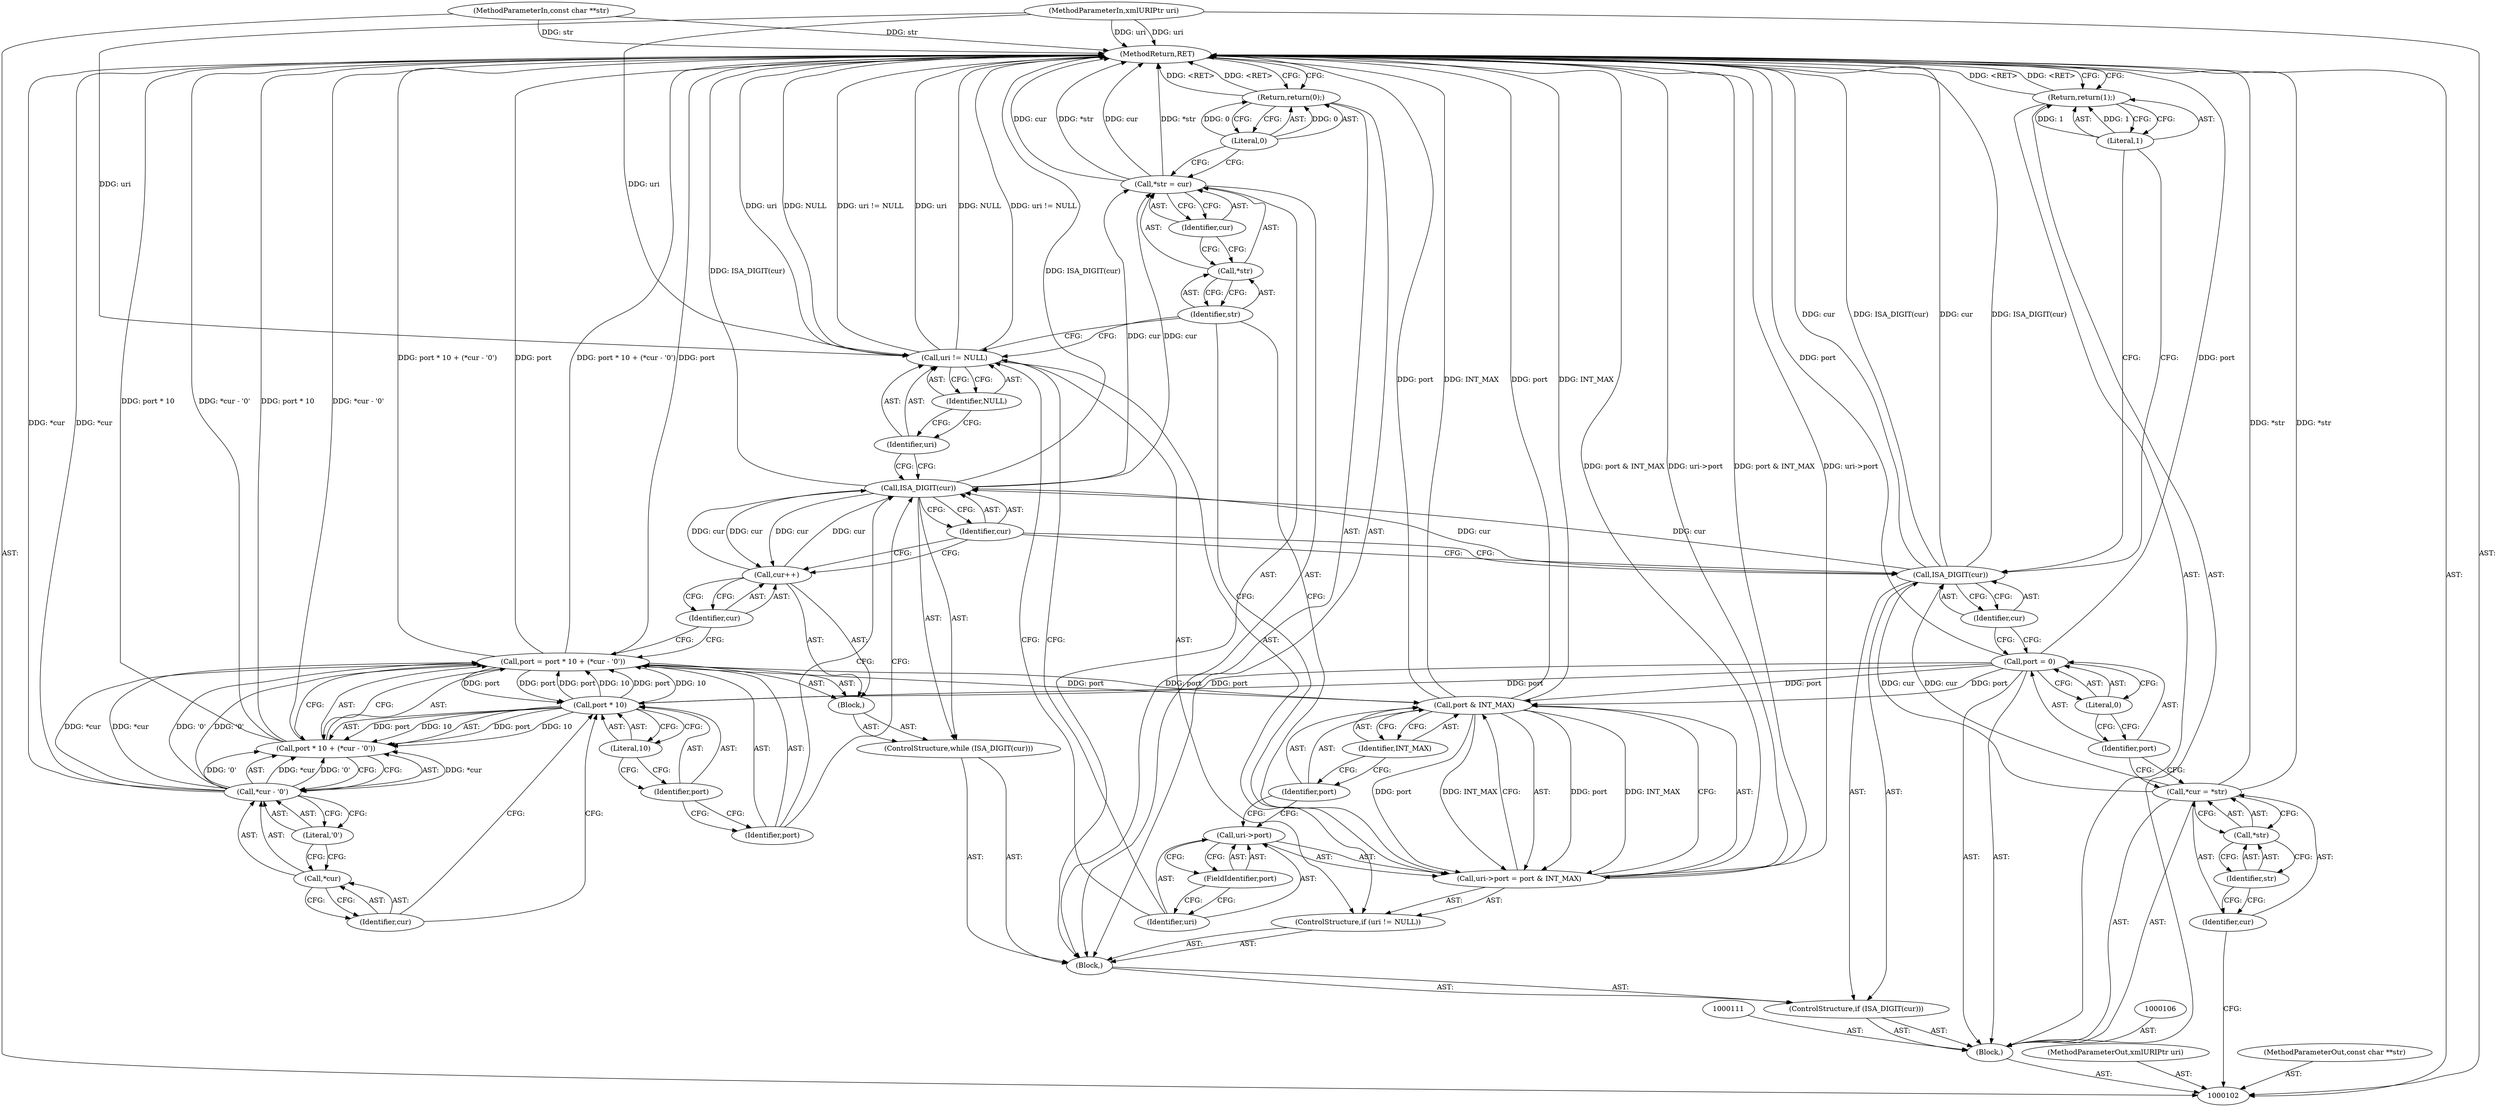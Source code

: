 digraph "1_Android_51e0cb2e5ec18eaf6fb331bc573ff27b743898f4" {
"1000154" [label="(MethodReturn,RET)"];
"1000103" [label="(MethodParameterIn,xmlURIPtr uri)"];
"1000211" [label="(MethodParameterOut,xmlURIPtr uri)"];
"1000104" [label="(MethodParameterIn,const char **str)"];
"1000212" [label="(MethodParameterOut,const char **str)"];
"1000133" [label="(Call,cur++)"];
"1000134" [label="(Identifier,cur)"];
"1000138" [label="(Identifier,NULL)"];
"1000135" [label="(ControlStructure,if (uri != NULL))"];
"1000136" [label="(Call,uri != NULL)"];
"1000137" [label="(Identifier,uri)"];
"1000142" [label="(FieldIdentifier,port)"];
"1000143" [label="(Call,port & INT_MAX)"];
"1000144" [label="(Identifier,port)"];
"1000145" [label="(Identifier,INT_MAX)"];
"1000139" [label="(Call,uri->port = port & INT_MAX)"];
"1000140" [label="(Call,uri->port)"];
"1000141" [label="(Identifier,uri)"];
"1000146" [label="(Call,*str = cur)"];
"1000147" [label="(Call,*str)"];
"1000148" [label="(Identifier,str)"];
"1000149" [label="(Identifier,cur)"];
"1000150" [label="(Return,return(0);)"];
"1000151" [label="(Literal,0)"];
"1000152" [label="(Return,return(1);)"];
"1000153" [label="(Literal,1)"];
"1000105" [label="(Block,)"];
"1000107" [label="(Call,*cur = *str)"];
"1000108" [label="(Identifier,cur)"];
"1000109" [label="(Call,*str)"];
"1000110" [label="(Identifier,str)"];
"1000112" [label="(Call,port = 0)"];
"1000113" [label="(Identifier,port)"];
"1000114" [label="(Literal,0)"];
"1000115" [label="(ControlStructure,if (ISA_DIGIT(cur)))"];
"1000117" [label="(Identifier,cur)"];
"1000118" [label="(Block,)"];
"1000116" [label="(Call,ISA_DIGIT(cur))"];
"1000119" [label="(ControlStructure,while (ISA_DIGIT(cur)))"];
"1000121" [label="(Identifier,cur)"];
"1000122" [label="(Block,)"];
"1000120" [label="(Call,ISA_DIGIT(cur))"];
"1000125" [label="(Call,port * 10 + (*cur - '0'))"];
"1000126" [label="(Call,port * 10)"];
"1000127" [label="(Identifier,port)"];
"1000128" [label="(Literal,10)"];
"1000129" [label="(Call,*cur - '0')"];
"1000130" [label="(Call,*cur)"];
"1000131" [label="(Identifier,cur)"];
"1000132" [label="(Literal,'0')"];
"1000123" [label="(Call,port = port * 10 + (*cur - '0'))"];
"1000124" [label="(Identifier,port)"];
"1000154" -> "1000102"  [label="AST: "];
"1000154" -> "1000150"  [label="CFG: "];
"1000154" -> "1000152"  [label="CFG: "];
"1000152" -> "1000154"  [label="DDG: <RET>"];
"1000150" -> "1000154"  [label="DDG: <RET>"];
"1000116" -> "1000154"  [label="DDG: cur"];
"1000116" -> "1000154"  [label="DDG: ISA_DIGIT(cur)"];
"1000123" -> "1000154"  [label="DDG: port * 10 + (*cur - '0')"];
"1000123" -> "1000154"  [label="DDG: port"];
"1000104" -> "1000154"  [label="DDG: str"];
"1000139" -> "1000154"  [label="DDG: uri->port"];
"1000139" -> "1000154"  [label="DDG: port & INT_MAX"];
"1000146" -> "1000154"  [label="DDG: cur"];
"1000146" -> "1000154"  [label="DDG: *str"];
"1000136" -> "1000154"  [label="DDG: NULL"];
"1000136" -> "1000154"  [label="DDG: uri != NULL"];
"1000136" -> "1000154"  [label="DDG: uri"];
"1000129" -> "1000154"  [label="DDG: *cur"];
"1000125" -> "1000154"  [label="DDG: port * 10"];
"1000125" -> "1000154"  [label="DDG: *cur - '0'"];
"1000103" -> "1000154"  [label="DDG: uri"];
"1000143" -> "1000154"  [label="DDG: port"];
"1000143" -> "1000154"  [label="DDG: INT_MAX"];
"1000112" -> "1000154"  [label="DDG: port"];
"1000120" -> "1000154"  [label="DDG: ISA_DIGIT(cur)"];
"1000107" -> "1000154"  [label="DDG: *str"];
"1000103" -> "1000102"  [label="AST: "];
"1000103" -> "1000154"  [label="DDG: uri"];
"1000103" -> "1000136"  [label="DDG: uri"];
"1000211" -> "1000102"  [label="AST: "];
"1000104" -> "1000102"  [label="AST: "];
"1000104" -> "1000154"  [label="DDG: str"];
"1000212" -> "1000102"  [label="AST: "];
"1000133" -> "1000122"  [label="AST: "];
"1000133" -> "1000134"  [label="CFG: "];
"1000134" -> "1000133"  [label="AST: "];
"1000121" -> "1000133"  [label="CFG: "];
"1000133" -> "1000120"  [label="DDG: cur"];
"1000120" -> "1000133"  [label="DDG: cur"];
"1000134" -> "1000133"  [label="AST: "];
"1000134" -> "1000123"  [label="CFG: "];
"1000133" -> "1000134"  [label="CFG: "];
"1000138" -> "1000136"  [label="AST: "];
"1000138" -> "1000137"  [label="CFG: "];
"1000136" -> "1000138"  [label="CFG: "];
"1000135" -> "1000118"  [label="AST: "];
"1000136" -> "1000135"  [label="AST: "];
"1000139" -> "1000135"  [label="AST: "];
"1000136" -> "1000135"  [label="AST: "];
"1000136" -> "1000138"  [label="CFG: "];
"1000137" -> "1000136"  [label="AST: "];
"1000138" -> "1000136"  [label="AST: "];
"1000141" -> "1000136"  [label="CFG: "];
"1000148" -> "1000136"  [label="CFG: "];
"1000136" -> "1000154"  [label="DDG: NULL"];
"1000136" -> "1000154"  [label="DDG: uri != NULL"];
"1000136" -> "1000154"  [label="DDG: uri"];
"1000103" -> "1000136"  [label="DDG: uri"];
"1000137" -> "1000136"  [label="AST: "];
"1000137" -> "1000120"  [label="CFG: "];
"1000138" -> "1000137"  [label="CFG: "];
"1000142" -> "1000140"  [label="AST: "];
"1000142" -> "1000141"  [label="CFG: "];
"1000140" -> "1000142"  [label="CFG: "];
"1000143" -> "1000139"  [label="AST: "];
"1000143" -> "1000145"  [label="CFG: "];
"1000144" -> "1000143"  [label="AST: "];
"1000145" -> "1000143"  [label="AST: "];
"1000139" -> "1000143"  [label="CFG: "];
"1000143" -> "1000154"  [label="DDG: port"];
"1000143" -> "1000154"  [label="DDG: INT_MAX"];
"1000143" -> "1000139"  [label="DDG: port"];
"1000143" -> "1000139"  [label="DDG: INT_MAX"];
"1000112" -> "1000143"  [label="DDG: port"];
"1000123" -> "1000143"  [label="DDG: port"];
"1000144" -> "1000143"  [label="AST: "];
"1000144" -> "1000140"  [label="CFG: "];
"1000145" -> "1000144"  [label="CFG: "];
"1000145" -> "1000143"  [label="AST: "];
"1000145" -> "1000144"  [label="CFG: "];
"1000143" -> "1000145"  [label="CFG: "];
"1000139" -> "1000135"  [label="AST: "];
"1000139" -> "1000143"  [label="CFG: "];
"1000140" -> "1000139"  [label="AST: "];
"1000143" -> "1000139"  [label="AST: "];
"1000148" -> "1000139"  [label="CFG: "];
"1000139" -> "1000154"  [label="DDG: uri->port"];
"1000139" -> "1000154"  [label="DDG: port & INT_MAX"];
"1000143" -> "1000139"  [label="DDG: port"];
"1000143" -> "1000139"  [label="DDG: INT_MAX"];
"1000140" -> "1000139"  [label="AST: "];
"1000140" -> "1000142"  [label="CFG: "];
"1000141" -> "1000140"  [label="AST: "];
"1000142" -> "1000140"  [label="AST: "];
"1000144" -> "1000140"  [label="CFG: "];
"1000141" -> "1000140"  [label="AST: "];
"1000141" -> "1000136"  [label="CFG: "];
"1000142" -> "1000141"  [label="CFG: "];
"1000146" -> "1000118"  [label="AST: "];
"1000146" -> "1000149"  [label="CFG: "];
"1000147" -> "1000146"  [label="AST: "];
"1000149" -> "1000146"  [label="AST: "];
"1000151" -> "1000146"  [label="CFG: "];
"1000146" -> "1000154"  [label="DDG: cur"];
"1000146" -> "1000154"  [label="DDG: *str"];
"1000120" -> "1000146"  [label="DDG: cur"];
"1000147" -> "1000146"  [label="AST: "];
"1000147" -> "1000148"  [label="CFG: "];
"1000148" -> "1000147"  [label="AST: "];
"1000149" -> "1000147"  [label="CFG: "];
"1000148" -> "1000147"  [label="AST: "];
"1000148" -> "1000139"  [label="CFG: "];
"1000148" -> "1000136"  [label="CFG: "];
"1000147" -> "1000148"  [label="CFG: "];
"1000149" -> "1000146"  [label="AST: "];
"1000149" -> "1000147"  [label="CFG: "];
"1000146" -> "1000149"  [label="CFG: "];
"1000150" -> "1000118"  [label="AST: "];
"1000150" -> "1000151"  [label="CFG: "];
"1000151" -> "1000150"  [label="AST: "];
"1000154" -> "1000150"  [label="CFG: "];
"1000150" -> "1000154"  [label="DDG: <RET>"];
"1000151" -> "1000150"  [label="DDG: 0"];
"1000151" -> "1000150"  [label="AST: "];
"1000151" -> "1000146"  [label="CFG: "];
"1000150" -> "1000151"  [label="CFG: "];
"1000151" -> "1000150"  [label="DDG: 0"];
"1000152" -> "1000105"  [label="AST: "];
"1000152" -> "1000153"  [label="CFG: "];
"1000153" -> "1000152"  [label="AST: "];
"1000154" -> "1000152"  [label="CFG: "];
"1000152" -> "1000154"  [label="DDG: <RET>"];
"1000153" -> "1000152"  [label="DDG: 1"];
"1000153" -> "1000152"  [label="AST: "];
"1000153" -> "1000116"  [label="CFG: "];
"1000152" -> "1000153"  [label="CFG: "];
"1000153" -> "1000152"  [label="DDG: 1"];
"1000105" -> "1000102"  [label="AST: "];
"1000106" -> "1000105"  [label="AST: "];
"1000107" -> "1000105"  [label="AST: "];
"1000111" -> "1000105"  [label="AST: "];
"1000112" -> "1000105"  [label="AST: "];
"1000115" -> "1000105"  [label="AST: "];
"1000152" -> "1000105"  [label="AST: "];
"1000107" -> "1000105"  [label="AST: "];
"1000107" -> "1000109"  [label="CFG: "];
"1000108" -> "1000107"  [label="AST: "];
"1000109" -> "1000107"  [label="AST: "];
"1000113" -> "1000107"  [label="CFG: "];
"1000107" -> "1000154"  [label="DDG: *str"];
"1000107" -> "1000116"  [label="DDG: cur"];
"1000108" -> "1000107"  [label="AST: "];
"1000108" -> "1000102"  [label="CFG: "];
"1000110" -> "1000108"  [label="CFG: "];
"1000109" -> "1000107"  [label="AST: "];
"1000109" -> "1000110"  [label="CFG: "];
"1000110" -> "1000109"  [label="AST: "];
"1000107" -> "1000109"  [label="CFG: "];
"1000110" -> "1000109"  [label="AST: "];
"1000110" -> "1000108"  [label="CFG: "];
"1000109" -> "1000110"  [label="CFG: "];
"1000112" -> "1000105"  [label="AST: "];
"1000112" -> "1000114"  [label="CFG: "];
"1000113" -> "1000112"  [label="AST: "];
"1000114" -> "1000112"  [label="AST: "];
"1000117" -> "1000112"  [label="CFG: "];
"1000112" -> "1000154"  [label="DDG: port"];
"1000112" -> "1000126"  [label="DDG: port"];
"1000112" -> "1000143"  [label="DDG: port"];
"1000113" -> "1000112"  [label="AST: "];
"1000113" -> "1000107"  [label="CFG: "];
"1000114" -> "1000113"  [label="CFG: "];
"1000114" -> "1000112"  [label="AST: "];
"1000114" -> "1000113"  [label="CFG: "];
"1000112" -> "1000114"  [label="CFG: "];
"1000115" -> "1000105"  [label="AST: "];
"1000116" -> "1000115"  [label="AST: "];
"1000118" -> "1000115"  [label="AST: "];
"1000117" -> "1000116"  [label="AST: "];
"1000117" -> "1000112"  [label="CFG: "];
"1000116" -> "1000117"  [label="CFG: "];
"1000118" -> "1000115"  [label="AST: "];
"1000119" -> "1000118"  [label="AST: "];
"1000135" -> "1000118"  [label="AST: "];
"1000146" -> "1000118"  [label="AST: "];
"1000150" -> "1000118"  [label="AST: "];
"1000116" -> "1000115"  [label="AST: "];
"1000116" -> "1000117"  [label="CFG: "];
"1000117" -> "1000116"  [label="AST: "];
"1000121" -> "1000116"  [label="CFG: "];
"1000153" -> "1000116"  [label="CFG: "];
"1000116" -> "1000154"  [label="DDG: cur"];
"1000116" -> "1000154"  [label="DDG: ISA_DIGIT(cur)"];
"1000107" -> "1000116"  [label="DDG: cur"];
"1000116" -> "1000120"  [label="DDG: cur"];
"1000119" -> "1000118"  [label="AST: "];
"1000120" -> "1000119"  [label="AST: "];
"1000122" -> "1000119"  [label="AST: "];
"1000121" -> "1000120"  [label="AST: "];
"1000121" -> "1000116"  [label="CFG: "];
"1000121" -> "1000133"  [label="CFG: "];
"1000120" -> "1000121"  [label="CFG: "];
"1000122" -> "1000119"  [label="AST: "];
"1000123" -> "1000122"  [label="AST: "];
"1000133" -> "1000122"  [label="AST: "];
"1000120" -> "1000119"  [label="AST: "];
"1000120" -> "1000121"  [label="CFG: "];
"1000121" -> "1000120"  [label="AST: "];
"1000124" -> "1000120"  [label="CFG: "];
"1000137" -> "1000120"  [label="CFG: "];
"1000120" -> "1000154"  [label="DDG: ISA_DIGIT(cur)"];
"1000116" -> "1000120"  [label="DDG: cur"];
"1000133" -> "1000120"  [label="DDG: cur"];
"1000120" -> "1000133"  [label="DDG: cur"];
"1000120" -> "1000146"  [label="DDG: cur"];
"1000125" -> "1000123"  [label="AST: "];
"1000125" -> "1000129"  [label="CFG: "];
"1000126" -> "1000125"  [label="AST: "];
"1000129" -> "1000125"  [label="AST: "];
"1000123" -> "1000125"  [label="CFG: "];
"1000125" -> "1000154"  [label="DDG: port * 10"];
"1000125" -> "1000154"  [label="DDG: *cur - '0'"];
"1000126" -> "1000125"  [label="DDG: port"];
"1000126" -> "1000125"  [label="DDG: 10"];
"1000129" -> "1000125"  [label="DDG: *cur"];
"1000129" -> "1000125"  [label="DDG: '0'"];
"1000126" -> "1000125"  [label="AST: "];
"1000126" -> "1000128"  [label="CFG: "];
"1000127" -> "1000126"  [label="AST: "];
"1000128" -> "1000126"  [label="AST: "];
"1000131" -> "1000126"  [label="CFG: "];
"1000126" -> "1000123"  [label="DDG: port"];
"1000126" -> "1000123"  [label="DDG: 10"];
"1000126" -> "1000125"  [label="DDG: port"];
"1000126" -> "1000125"  [label="DDG: 10"];
"1000112" -> "1000126"  [label="DDG: port"];
"1000123" -> "1000126"  [label="DDG: port"];
"1000127" -> "1000126"  [label="AST: "];
"1000127" -> "1000124"  [label="CFG: "];
"1000128" -> "1000127"  [label="CFG: "];
"1000128" -> "1000126"  [label="AST: "];
"1000128" -> "1000127"  [label="CFG: "];
"1000126" -> "1000128"  [label="CFG: "];
"1000129" -> "1000125"  [label="AST: "];
"1000129" -> "1000132"  [label="CFG: "];
"1000130" -> "1000129"  [label="AST: "];
"1000132" -> "1000129"  [label="AST: "];
"1000125" -> "1000129"  [label="CFG: "];
"1000129" -> "1000154"  [label="DDG: *cur"];
"1000129" -> "1000123"  [label="DDG: *cur"];
"1000129" -> "1000123"  [label="DDG: '0'"];
"1000129" -> "1000125"  [label="DDG: *cur"];
"1000129" -> "1000125"  [label="DDG: '0'"];
"1000130" -> "1000129"  [label="AST: "];
"1000130" -> "1000131"  [label="CFG: "];
"1000131" -> "1000130"  [label="AST: "];
"1000132" -> "1000130"  [label="CFG: "];
"1000131" -> "1000130"  [label="AST: "];
"1000131" -> "1000126"  [label="CFG: "];
"1000130" -> "1000131"  [label="CFG: "];
"1000132" -> "1000129"  [label="AST: "];
"1000132" -> "1000130"  [label="CFG: "];
"1000129" -> "1000132"  [label="CFG: "];
"1000123" -> "1000122"  [label="AST: "];
"1000123" -> "1000125"  [label="CFG: "];
"1000124" -> "1000123"  [label="AST: "];
"1000125" -> "1000123"  [label="AST: "];
"1000134" -> "1000123"  [label="CFG: "];
"1000123" -> "1000154"  [label="DDG: port * 10 + (*cur - '0')"];
"1000123" -> "1000154"  [label="DDG: port"];
"1000126" -> "1000123"  [label="DDG: port"];
"1000126" -> "1000123"  [label="DDG: 10"];
"1000129" -> "1000123"  [label="DDG: *cur"];
"1000129" -> "1000123"  [label="DDG: '0'"];
"1000123" -> "1000126"  [label="DDG: port"];
"1000123" -> "1000143"  [label="DDG: port"];
"1000124" -> "1000123"  [label="AST: "];
"1000124" -> "1000120"  [label="CFG: "];
"1000127" -> "1000124"  [label="CFG: "];
}
